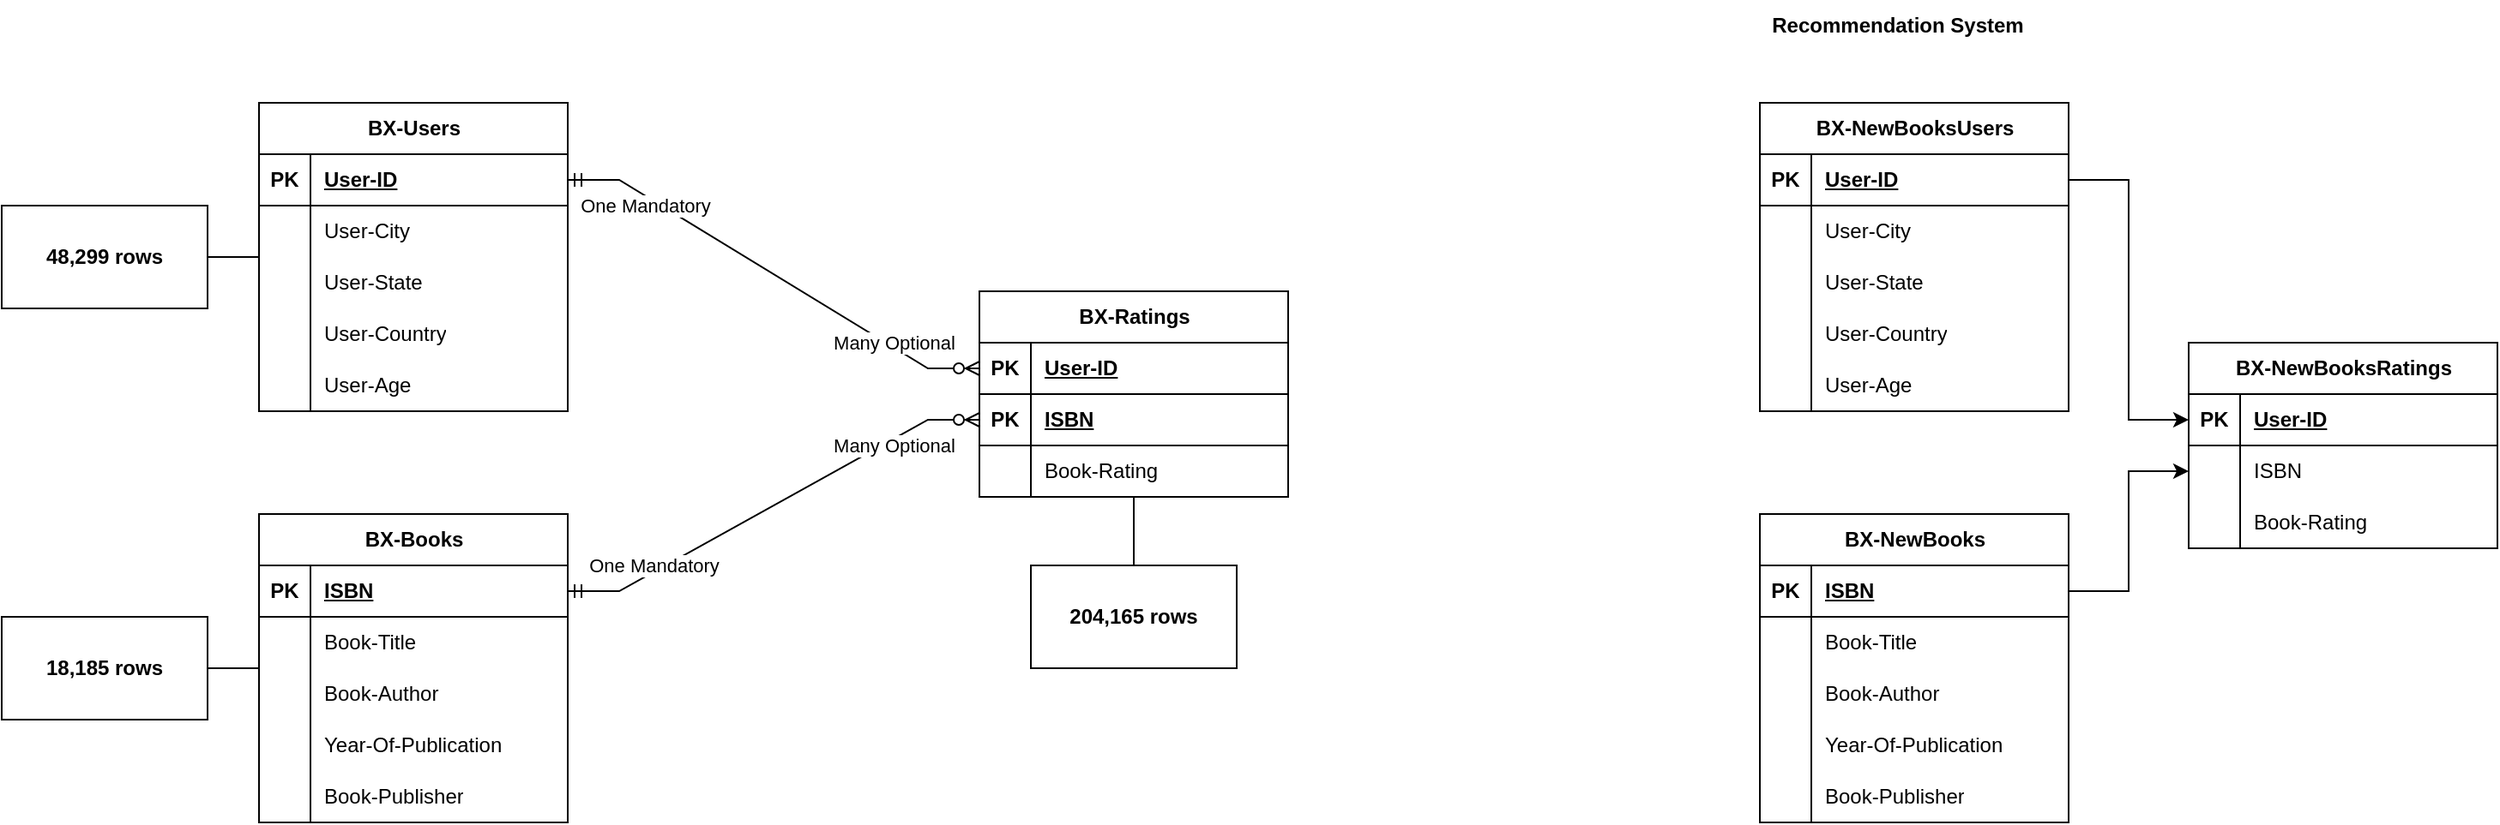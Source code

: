 <mxfile version="24.3.1" type="device">
  <diagram name="Page-1" id="QTUYzoCSXo3r9kRT-kAl">
    <mxGraphModel dx="2284" dy="821" grid="1" gridSize="10" guides="1" tooltips="1" connect="1" arrows="1" fold="1" page="1" pageScale="1" pageWidth="850" pageHeight="1100" math="0" shadow="0">
      <root>
        <mxCell id="0" />
        <mxCell id="1" parent="0" />
        <mxCell id="EjOfUKwnVvlK3MXTMEId-117" value="" style="edgeStyle=orthogonalEdgeStyle;rounded=0;orthogonalLoop=1;jettySize=auto;html=1;endArrow=none;endFill=0;" parent="1" source="EjOfUKwnVvlK3MXTMEId-1" target="EjOfUKwnVvlK3MXTMEId-116" edge="1">
          <mxGeometry relative="1" as="geometry" />
        </mxCell>
        <mxCell id="EjOfUKwnVvlK3MXTMEId-1" value="BX-Books" style="shape=table;startSize=30;container=1;collapsible=1;childLayout=tableLayout;fixedRows=1;rowLines=0;fontStyle=1;align=center;resizeLast=1;html=1;" parent="1" vertex="1">
          <mxGeometry x="70" y="340" width="180" height="180" as="geometry" />
        </mxCell>
        <mxCell id="EjOfUKwnVvlK3MXTMEId-2" value="" style="shape=tableRow;horizontal=0;startSize=0;swimlaneHead=0;swimlaneBody=0;fillColor=none;collapsible=0;dropTarget=0;points=[[0,0.5],[1,0.5]];portConstraint=eastwest;top=0;left=0;right=0;bottom=1;" parent="EjOfUKwnVvlK3MXTMEId-1" vertex="1">
          <mxGeometry y="30" width="180" height="30" as="geometry" />
        </mxCell>
        <mxCell id="EjOfUKwnVvlK3MXTMEId-3" value="PK" style="shape=partialRectangle;connectable=0;fillColor=none;top=0;left=0;bottom=0;right=0;fontStyle=1;overflow=hidden;whiteSpace=wrap;html=1;" parent="EjOfUKwnVvlK3MXTMEId-2" vertex="1">
          <mxGeometry width="30" height="30" as="geometry">
            <mxRectangle width="30" height="30" as="alternateBounds" />
          </mxGeometry>
        </mxCell>
        <mxCell id="EjOfUKwnVvlK3MXTMEId-4" value="ISBN" style="shape=partialRectangle;connectable=0;fillColor=none;top=0;left=0;bottom=0;right=0;align=left;spacingLeft=6;fontStyle=5;overflow=hidden;whiteSpace=wrap;html=1;" parent="EjOfUKwnVvlK3MXTMEId-2" vertex="1">
          <mxGeometry x="30" width="150" height="30" as="geometry">
            <mxRectangle width="150" height="30" as="alternateBounds" />
          </mxGeometry>
        </mxCell>
        <mxCell id="EjOfUKwnVvlK3MXTMEId-5" value="" style="shape=tableRow;horizontal=0;startSize=0;swimlaneHead=0;swimlaneBody=0;fillColor=none;collapsible=0;dropTarget=0;points=[[0,0.5],[1,0.5]];portConstraint=eastwest;top=0;left=0;right=0;bottom=0;" parent="EjOfUKwnVvlK3MXTMEId-1" vertex="1">
          <mxGeometry y="60" width="180" height="30" as="geometry" />
        </mxCell>
        <mxCell id="EjOfUKwnVvlK3MXTMEId-6" value="" style="shape=partialRectangle;connectable=0;fillColor=none;top=0;left=0;bottom=0;right=0;editable=1;overflow=hidden;whiteSpace=wrap;html=1;" parent="EjOfUKwnVvlK3MXTMEId-5" vertex="1">
          <mxGeometry width="30" height="30" as="geometry">
            <mxRectangle width="30" height="30" as="alternateBounds" />
          </mxGeometry>
        </mxCell>
        <mxCell id="EjOfUKwnVvlK3MXTMEId-7" value="Book-Title" style="shape=partialRectangle;connectable=0;fillColor=none;top=0;left=0;bottom=0;right=0;align=left;spacingLeft=6;overflow=hidden;whiteSpace=wrap;html=1;" parent="EjOfUKwnVvlK3MXTMEId-5" vertex="1">
          <mxGeometry x="30" width="150" height="30" as="geometry">
            <mxRectangle width="150" height="30" as="alternateBounds" />
          </mxGeometry>
        </mxCell>
        <mxCell id="EjOfUKwnVvlK3MXTMEId-8" value="" style="shape=tableRow;horizontal=0;startSize=0;swimlaneHead=0;swimlaneBody=0;fillColor=none;collapsible=0;dropTarget=0;points=[[0,0.5],[1,0.5]];portConstraint=eastwest;top=0;left=0;right=0;bottom=0;" parent="EjOfUKwnVvlK3MXTMEId-1" vertex="1">
          <mxGeometry y="90" width="180" height="30" as="geometry" />
        </mxCell>
        <mxCell id="EjOfUKwnVvlK3MXTMEId-9" value="" style="shape=partialRectangle;connectable=0;fillColor=none;top=0;left=0;bottom=0;right=0;editable=1;overflow=hidden;whiteSpace=wrap;html=1;" parent="EjOfUKwnVvlK3MXTMEId-8" vertex="1">
          <mxGeometry width="30" height="30" as="geometry">
            <mxRectangle width="30" height="30" as="alternateBounds" />
          </mxGeometry>
        </mxCell>
        <mxCell id="EjOfUKwnVvlK3MXTMEId-10" value="Book-Author" style="shape=partialRectangle;connectable=0;fillColor=none;top=0;left=0;bottom=0;right=0;align=left;spacingLeft=6;overflow=hidden;whiteSpace=wrap;html=1;" parent="EjOfUKwnVvlK3MXTMEId-8" vertex="1">
          <mxGeometry x="30" width="150" height="30" as="geometry">
            <mxRectangle width="150" height="30" as="alternateBounds" />
          </mxGeometry>
        </mxCell>
        <mxCell id="EjOfUKwnVvlK3MXTMEId-11" value="" style="shape=tableRow;horizontal=0;startSize=0;swimlaneHead=0;swimlaneBody=0;fillColor=none;collapsible=0;dropTarget=0;points=[[0,0.5],[1,0.5]];portConstraint=eastwest;top=0;left=0;right=0;bottom=0;" parent="EjOfUKwnVvlK3MXTMEId-1" vertex="1">
          <mxGeometry y="120" width="180" height="30" as="geometry" />
        </mxCell>
        <mxCell id="EjOfUKwnVvlK3MXTMEId-12" value="" style="shape=partialRectangle;connectable=0;fillColor=none;top=0;left=0;bottom=0;right=0;editable=1;overflow=hidden;whiteSpace=wrap;html=1;" parent="EjOfUKwnVvlK3MXTMEId-11" vertex="1">
          <mxGeometry width="30" height="30" as="geometry">
            <mxRectangle width="30" height="30" as="alternateBounds" />
          </mxGeometry>
        </mxCell>
        <mxCell id="EjOfUKwnVvlK3MXTMEId-13" value="Year-Of-Publication" style="shape=partialRectangle;connectable=0;fillColor=none;top=0;left=0;bottom=0;right=0;align=left;spacingLeft=6;overflow=hidden;whiteSpace=wrap;html=1;" parent="EjOfUKwnVvlK3MXTMEId-11" vertex="1">
          <mxGeometry x="30" width="150" height="30" as="geometry">
            <mxRectangle width="150" height="30" as="alternateBounds" />
          </mxGeometry>
        </mxCell>
        <mxCell id="EjOfUKwnVvlK3MXTMEId-18" value="" style="shape=tableRow;horizontal=0;startSize=0;swimlaneHead=0;swimlaneBody=0;fillColor=none;collapsible=0;dropTarget=0;points=[[0,0.5],[1,0.5]];portConstraint=eastwest;top=0;left=0;right=0;bottom=0;" parent="EjOfUKwnVvlK3MXTMEId-1" vertex="1">
          <mxGeometry y="150" width="180" height="30" as="geometry" />
        </mxCell>
        <mxCell id="EjOfUKwnVvlK3MXTMEId-19" value="" style="shape=partialRectangle;connectable=0;fillColor=none;top=0;left=0;bottom=0;right=0;fontStyle=0;overflow=hidden;whiteSpace=wrap;html=1;" parent="EjOfUKwnVvlK3MXTMEId-18" vertex="1">
          <mxGeometry width="30" height="30" as="geometry">
            <mxRectangle width="30" height="30" as="alternateBounds" />
          </mxGeometry>
        </mxCell>
        <mxCell id="EjOfUKwnVvlK3MXTMEId-20" value="Book-Publisher" style="shape=partialRectangle;connectable=0;fillColor=none;top=0;left=0;bottom=0;right=0;align=left;spacingLeft=6;fontStyle=0;overflow=hidden;whiteSpace=wrap;html=1;" parent="EjOfUKwnVvlK3MXTMEId-18" vertex="1">
          <mxGeometry x="30" width="150" height="30" as="geometry">
            <mxRectangle width="150" height="30" as="alternateBounds" />
          </mxGeometry>
        </mxCell>
        <mxCell id="EjOfUKwnVvlK3MXTMEId-21" value="BX-NewBooks" style="shape=table;startSize=30;container=1;collapsible=1;childLayout=tableLayout;fixedRows=1;rowLines=0;fontStyle=1;align=center;resizeLast=1;html=1;" parent="1" vertex="1">
          <mxGeometry x="945" y="340" width="180" height="180" as="geometry" />
        </mxCell>
        <mxCell id="EjOfUKwnVvlK3MXTMEId-22" value="" style="shape=tableRow;horizontal=0;startSize=0;swimlaneHead=0;swimlaneBody=0;fillColor=none;collapsible=0;dropTarget=0;points=[[0,0.5],[1,0.5]];portConstraint=eastwest;top=0;left=0;right=0;bottom=1;" parent="EjOfUKwnVvlK3MXTMEId-21" vertex="1">
          <mxGeometry y="30" width="180" height="30" as="geometry" />
        </mxCell>
        <mxCell id="EjOfUKwnVvlK3MXTMEId-23" value="PK" style="shape=partialRectangle;connectable=0;fillColor=none;top=0;left=0;bottom=0;right=0;fontStyle=1;overflow=hidden;whiteSpace=wrap;html=1;" parent="EjOfUKwnVvlK3MXTMEId-22" vertex="1">
          <mxGeometry width="30" height="30" as="geometry">
            <mxRectangle width="30" height="30" as="alternateBounds" />
          </mxGeometry>
        </mxCell>
        <mxCell id="EjOfUKwnVvlK3MXTMEId-24" value="ISBN" style="shape=partialRectangle;connectable=0;fillColor=none;top=0;left=0;bottom=0;right=0;align=left;spacingLeft=6;fontStyle=5;overflow=hidden;whiteSpace=wrap;html=1;" parent="EjOfUKwnVvlK3MXTMEId-22" vertex="1">
          <mxGeometry x="30" width="150" height="30" as="geometry">
            <mxRectangle width="150" height="30" as="alternateBounds" />
          </mxGeometry>
        </mxCell>
        <mxCell id="EjOfUKwnVvlK3MXTMEId-25" value="" style="shape=tableRow;horizontal=0;startSize=0;swimlaneHead=0;swimlaneBody=0;fillColor=none;collapsible=0;dropTarget=0;points=[[0,0.5],[1,0.5]];portConstraint=eastwest;top=0;left=0;right=0;bottom=0;" parent="EjOfUKwnVvlK3MXTMEId-21" vertex="1">
          <mxGeometry y="60" width="180" height="30" as="geometry" />
        </mxCell>
        <mxCell id="EjOfUKwnVvlK3MXTMEId-26" value="" style="shape=partialRectangle;connectable=0;fillColor=none;top=0;left=0;bottom=0;right=0;editable=1;overflow=hidden;whiteSpace=wrap;html=1;" parent="EjOfUKwnVvlK3MXTMEId-25" vertex="1">
          <mxGeometry width="30" height="30" as="geometry">
            <mxRectangle width="30" height="30" as="alternateBounds" />
          </mxGeometry>
        </mxCell>
        <mxCell id="EjOfUKwnVvlK3MXTMEId-27" value="Book-Title" style="shape=partialRectangle;connectable=0;fillColor=none;top=0;left=0;bottom=0;right=0;align=left;spacingLeft=6;overflow=hidden;whiteSpace=wrap;html=1;" parent="EjOfUKwnVvlK3MXTMEId-25" vertex="1">
          <mxGeometry x="30" width="150" height="30" as="geometry">
            <mxRectangle width="150" height="30" as="alternateBounds" />
          </mxGeometry>
        </mxCell>
        <mxCell id="EjOfUKwnVvlK3MXTMEId-28" value="" style="shape=tableRow;horizontal=0;startSize=0;swimlaneHead=0;swimlaneBody=0;fillColor=none;collapsible=0;dropTarget=0;points=[[0,0.5],[1,0.5]];portConstraint=eastwest;top=0;left=0;right=0;bottom=0;" parent="EjOfUKwnVvlK3MXTMEId-21" vertex="1">
          <mxGeometry y="90" width="180" height="30" as="geometry" />
        </mxCell>
        <mxCell id="EjOfUKwnVvlK3MXTMEId-29" value="" style="shape=partialRectangle;connectable=0;fillColor=none;top=0;left=0;bottom=0;right=0;editable=1;overflow=hidden;whiteSpace=wrap;html=1;" parent="EjOfUKwnVvlK3MXTMEId-28" vertex="1">
          <mxGeometry width="30" height="30" as="geometry">
            <mxRectangle width="30" height="30" as="alternateBounds" />
          </mxGeometry>
        </mxCell>
        <mxCell id="EjOfUKwnVvlK3MXTMEId-30" value="Book-Author" style="shape=partialRectangle;connectable=0;fillColor=none;top=0;left=0;bottom=0;right=0;align=left;spacingLeft=6;overflow=hidden;whiteSpace=wrap;html=1;" parent="EjOfUKwnVvlK3MXTMEId-28" vertex="1">
          <mxGeometry x="30" width="150" height="30" as="geometry">
            <mxRectangle width="150" height="30" as="alternateBounds" />
          </mxGeometry>
        </mxCell>
        <mxCell id="EjOfUKwnVvlK3MXTMEId-31" value="" style="shape=tableRow;horizontal=0;startSize=0;swimlaneHead=0;swimlaneBody=0;fillColor=none;collapsible=0;dropTarget=0;points=[[0,0.5],[1,0.5]];portConstraint=eastwest;top=0;left=0;right=0;bottom=0;" parent="EjOfUKwnVvlK3MXTMEId-21" vertex="1">
          <mxGeometry y="120" width="180" height="30" as="geometry" />
        </mxCell>
        <mxCell id="EjOfUKwnVvlK3MXTMEId-32" value="" style="shape=partialRectangle;connectable=0;fillColor=none;top=0;left=0;bottom=0;right=0;editable=1;overflow=hidden;whiteSpace=wrap;html=1;" parent="EjOfUKwnVvlK3MXTMEId-31" vertex="1">
          <mxGeometry width="30" height="30" as="geometry">
            <mxRectangle width="30" height="30" as="alternateBounds" />
          </mxGeometry>
        </mxCell>
        <mxCell id="EjOfUKwnVvlK3MXTMEId-33" value="Year-Of-Publication" style="shape=partialRectangle;connectable=0;fillColor=none;top=0;left=0;bottom=0;right=0;align=left;spacingLeft=6;overflow=hidden;whiteSpace=wrap;html=1;" parent="EjOfUKwnVvlK3MXTMEId-31" vertex="1">
          <mxGeometry x="30" width="150" height="30" as="geometry">
            <mxRectangle width="150" height="30" as="alternateBounds" />
          </mxGeometry>
        </mxCell>
        <mxCell id="EjOfUKwnVvlK3MXTMEId-34" value="" style="shape=tableRow;horizontal=0;startSize=0;swimlaneHead=0;swimlaneBody=0;fillColor=none;collapsible=0;dropTarget=0;points=[[0,0.5],[1,0.5]];portConstraint=eastwest;top=0;left=0;right=0;bottom=0;" parent="EjOfUKwnVvlK3MXTMEId-21" vertex="1">
          <mxGeometry y="150" width="180" height="30" as="geometry" />
        </mxCell>
        <mxCell id="EjOfUKwnVvlK3MXTMEId-35" value="" style="shape=partialRectangle;connectable=0;fillColor=none;top=0;left=0;bottom=0;right=0;fontStyle=0;overflow=hidden;whiteSpace=wrap;html=1;" parent="EjOfUKwnVvlK3MXTMEId-34" vertex="1">
          <mxGeometry width="30" height="30" as="geometry">
            <mxRectangle width="30" height="30" as="alternateBounds" />
          </mxGeometry>
        </mxCell>
        <mxCell id="EjOfUKwnVvlK3MXTMEId-36" value="Book-Publisher" style="shape=partialRectangle;connectable=0;fillColor=none;top=0;left=0;bottom=0;right=0;align=left;spacingLeft=6;fontStyle=0;overflow=hidden;whiteSpace=wrap;html=1;" parent="EjOfUKwnVvlK3MXTMEId-34" vertex="1">
          <mxGeometry x="30" width="150" height="30" as="geometry">
            <mxRectangle width="150" height="30" as="alternateBounds" />
          </mxGeometry>
        </mxCell>
        <mxCell id="EjOfUKwnVvlK3MXTMEId-37" value="BX-NewBooksRatings" style="shape=table;startSize=30;container=1;collapsible=1;childLayout=tableLayout;fixedRows=1;rowLines=0;fontStyle=1;align=center;resizeLast=1;html=1;" parent="1" vertex="1">
          <mxGeometry x="1195" y="240" width="180" height="120" as="geometry" />
        </mxCell>
        <mxCell id="EjOfUKwnVvlK3MXTMEId-38" value="" style="shape=tableRow;horizontal=0;startSize=0;swimlaneHead=0;swimlaneBody=0;fillColor=none;collapsible=0;dropTarget=0;points=[[0,0.5],[1,0.5]];portConstraint=eastwest;top=0;left=0;right=0;bottom=1;" parent="EjOfUKwnVvlK3MXTMEId-37" vertex="1">
          <mxGeometry y="30" width="180" height="30" as="geometry" />
        </mxCell>
        <mxCell id="EjOfUKwnVvlK3MXTMEId-39" value="PK" style="shape=partialRectangle;connectable=0;fillColor=none;top=0;left=0;bottom=0;right=0;fontStyle=1;overflow=hidden;whiteSpace=wrap;html=1;" parent="EjOfUKwnVvlK3MXTMEId-38" vertex="1">
          <mxGeometry width="30" height="30" as="geometry">
            <mxRectangle width="30" height="30" as="alternateBounds" />
          </mxGeometry>
        </mxCell>
        <mxCell id="EjOfUKwnVvlK3MXTMEId-40" value="User-ID" style="shape=partialRectangle;connectable=0;fillColor=none;top=0;left=0;bottom=0;right=0;align=left;spacingLeft=6;fontStyle=5;overflow=hidden;whiteSpace=wrap;html=1;" parent="EjOfUKwnVvlK3MXTMEId-38" vertex="1">
          <mxGeometry x="30" width="150" height="30" as="geometry">
            <mxRectangle width="150" height="30" as="alternateBounds" />
          </mxGeometry>
        </mxCell>
        <mxCell id="EjOfUKwnVvlK3MXTMEId-41" value="" style="shape=tableRow;horizontal=0;startSize=0;swimlaneHead=0;swimlaneBody=0;fillColor=none;collapsible=0;dropTarget=0;points=[[0,0.5],[1,0.5]];portConstraint=eastwest;top=0;left=0;right=0;bottom=0;" parent="EjOfUKwnVvlK3MXTMEId-37" vertex="1">
          <mxGeometry y="60" width="180" height="30" as="geometry" />
        </mxCell>
        <mxCell id="EjOfUKwnVvlK3MXTMEId-42" value="" style="shape=partialRectangle;connectable=0;fillColor=none;top=0;left=0;bottom=0;right=0;editable=1;overflow=hidden;whiteSpace=wrap;html=1;" parent="EjOfUKwnVvlK3MXTMEId-41" vertex="1">
          <mxGeometry width="30" height="30" as="geometry">
            <mxRectangle width="30" height="30" as="alternateBounds" />
          </mxGeometry>
        </mxCell>
        <mxCell id="EjOfUKwnVvlK3MXTMEId-43" value="ISBN" style="shape=partialRectangle;connectable=0;fillColor=none;top=0;left=0;bottom=0;right=0;align=left;spacingLeft=6;overflow=hidden;whiteSpace=wrap;html=1;" parent="EjOfUKwnVvlK3MXTMEId-41" vertex="1">
          <mxGeometry x="30" width="150" height="30" as="geometry">
            <mxRectangle width="150" height="30" as="alternateBounds" />
          </mxGeometry>
        </mxCell>
        <mxCell id="EjOfUKwnVvlK3MXTMEId-44" value="" style="shape=tableRow;horizontal=0;startSize=0;swimlaneHead=0;swimlaneBody=0;fillColor=none;collapsible=0;dropTarget=0;points=[[0,0.5],[1,0.5]];portConstraint=eastwest;top=0;left=0;right=0;bottom=0;" parent="EjOfUKwnVvlK3MXTMEId-37" vertex="1">
          <mxGeometry y="90" width="180" height="30" as="geometry" />
        </mxCell>
        <mxCell id="EjOfUKwnVvlK3MXTMEId-45" value="" style="shape=partialRectangle;connectable=0;fillColor=none;top=0;left=0;bottom=0;right=0;editable=1;overflow=hidden;whiteSpace=wrap;html=1;" parent="EjOfUKwnVvlK3MXTMEId-44" vertex="1">
          <mxGeometry width="30" height="30" as="geometry">
            <mxRectangle width="30" height="30" as="alternateBounds" />
          </mxGeometry>
        </mxCell>
        <mxCell id="EjOfUKwnVvlK3MXTMEId-46" value="Book-Rating" style="shape=partialRectangle;connectable=0;fillColor=none;top=0;left=0;bottom=0;right=0;align=left;spacingLeft=6;overflow=hidden;whiteSpace=wrap;html=1;" parent="EjOfUKwnVvlK3MXTMEId-44" vertex="1">
          <mxGeometry x="30" width="150" height="30" as="geometry">
            <mxRectangle width="150" height="30" as="alternateBounds" />
          </mxGeometry>
        </mxCell>
        <mxCell id="EjOfUKwnVvlK3MXTMEId-53" value="BX-NewBooksUsers" style="shape=table;startSize=30;container=1;collapsible=1;childLayout=tableLayout;fixedRows=1;rowLines=0;fontStyle=1;align=center;resizeLast=1;html=1;" parent="1" vertex="1">
          <mxGeometry x="945" y="100" width="180" height="180" as="geometry" />
        </mxCell>
        <mxCell id="EjOfUKwnVvlK3MXTMEId-54" value="" style="shape=tableRow;horizontal=0;startSize=0;swimlaneHead=0;swimlaneBody=0;fillColor=none;collapsible=0;dropTarget=0;points=[[0,0.5],[1,0.5]];portConstraint=eastwest;top=0;left=0;right=0;bottom=1;" parent="EjOfUKwnVvlK3MXTMEId-53" vertex="1">
          <mxGeometry y="30" width="180" height="30" as="geometry" />
        </mxCell>
        <mxCell id="EjOfUKwnVvlK3MXTMEId-55" value="PK" style="shape=partialRectangle;connectable=0;fillColor=none;top=0;left=0;bottom=0;right=0;fontStyle=1;overflow=hidden;whiteSpace=wrap;html=1;" parent="EjOfUKwnVvlK3MXTMEId-54" vertex="1">
          <mxGeometry width="30" height="30" as="geometry">
            <mxRectangle width="30" height="30" as="alternateBounds" />
          </mxGeometry>
        </mxCell>
        <mxCell id="EjOfUKwnVvlK3MXTMEId-56" value="User-ID" style="shape=partialRectangle;connectable=0;fillColor=none;top=0;left=0;bottom=0;right=0;align=left;spacingLeft=6;fontStyle=5;overflow=hidden;whiteSpace=wrap;html=1;" parent="EjOfUKwnVvlK3MXTMEId-54" vertex="1">
          <mxGeometry x="30" width="150" height="30" as="geometry">
            <mxRectangle width="150" height="30" as="alternateBounds" />
          </mxGeometry>
        </mxCell>
        <mxCell id="EjOfUKwnVvlK3MXTMEId-57" value="" style="shape=tableRow;horizontal=0;startSize=0;swimlaneHead=0;swimlaneBody=0;fillColor=none;collapsible=0;dropTarget=0;points=[[0,0.5],[1,0.5]];portConstraint=eastwest;top=0;left=0;right=0;bottom=0;" parent="EjOfUKwnVvlK3MXTMEId-53" vertex="1">
          <mxGeometry y="60" width="180" height="30" as="geometry" />
        </mxCell>
        <mxCell id="EjOfUKwnVvlK3MXTMEId-58" value="" style="shape=partialRectangle;connectable=0;fillColor=none;top=0;left=0;bottom=0;right=0;editable=1;overflow=hidden;whiteSpace=wrap;html=1;" parent="EjOfUKwnVvlK3MXTMEId-57" vertex="1">
          <mxGeometry width="30" height="30" as="geometry">
            <mxRectangle width="30" height="30" as="alternateBounds" />
          </mxGeometry>
        </mxCell>
        <mxCell id="EjOfUKwnVvlK3MXTMEId-59" value="User-City" style="shape=partialRectangle;connectable=0;fillColor=none;top=0;left=0;bottom=0;right=0;align=left;spacingLeft=6;overflow=hidden;whiteSpace=wrap;html=1;" parent="EjOfUKwnVvlK3MXTMEId-57" vertex="1">
          <mxGeometry x="30" width="150" height="30" as="geometry">
            <mxRectangle width="150" height="30" as="alternateBounds" />
          </mxGeometry>
        </mxCell>
        <mxCell id="EjOfUKwnVvlK3MXTMEId-60" value="" style="shape=tableRow;horizontal=0;startSize=0;swimlaneHead=0;swimlaneBody=0;fillColor=none;collapsible=0;dropTarget=0;points=[[0,0.5],[1,0.5]];portConstraint=eastwest;top=0;left=0;right=0;bottom=0;" parent="EjOfUKwnVvlK3MXTMEId-53" vertex="1">
          <mxGeometry y="90" width="180" height="30" as="geometry" />
        </mxCell>
        <mxCell id="EjOfUKwnVvlK3MXTMEId-61" value="" style="shape=partialRectangle;connectable=0;fillColor=none;top=0;left=0;bottom=0;right=0;editable=1;overflow=hidden;whiteSpace=wrap;html=1;" parent="EjOfUKwnVvlK3MXTMEId-60" vertex="1">
          <mxGeometry width="30" height="30" as="geometry">
            <mxRectangle width="30" height="30" as="alternateBounds" />
          </mxGeometry>
        </mxCell>
        <mxCell id="EjOfUKwnVvlK3MXTMEId-62" value="User-State" style="shape=partialRectangle;connectable=0;fillColor=none;top=0;left=0;bottom=0;right=0;align=left;spacingLeft=6;overflow=hidden;whiteSpace=wrap;html=1;" parent="EjOfUKwnVvlK3MXTMEId-60" vertex="1">
          <mxGeometry x="30" width="150" height="30" as="geometry">
            <mxRectangle width="150" height="30" as="alternateBounds" />
          </mxGeometry>
        </mxCell>
        <mxCell id="EjOfUKwnVvlK3MXTMEId-68" value="" style="shape=tableRow;horizontal=0;startSize=0;swimlaneHead=0;swimlaneBody=0;fillColor=none;collapsible=0;dropTarget=0;points=[[0,0.5],[1,0.5]];portConstraint=eastwest;top=0;left=0;right=0;bottom=0;" parent="EjOfUKwnVvlK3MXTMEId-53" vertex="1">
          <mxGeometry y="120" width="180" height="30" as="geometry" />
        </mxCell>
        <mxCell id="EjOfUKwnVvlK3MXTMEId-69" value="" style="shape=partialRectangle;connectable=0;fillColor=none;top=0;left=0;bottom=0;right=0;fontStyle=0;overflow=hidden;whiteSpace=wrap;html=1;" parent="EjOfUKwnVvlK3MXTMEId-68" vertex="1">
          <mxGeometry width="30" height="30" as="geometry">
            <mxRectangle width="30" height="30" as="alternateBounds" />
          </mxGeometry>
        </mxCell>
        <mxCell id="EjOfUKwnVvlK3MXTMEId-70" value="User-Country" style="shape=partialRectangle;connectable=0;fillColor=none;top=0;left=0;bottom=0;right=0;align=left;spacingLeft=6;fontStyle=0;overflow=hidden;whiteSpace=wrap;html=1;" parent="EjOfUKwnVvlK3MXTMEId-68" vertex="1">
          <mxGeometry x="30" width="150" height="30" as="geometry">
            <mxRectangle width="150" height="30" as="alternateBounds" />
          </mxGeometry>
        </mxCell>
        <mxCell id="EjOfUKwnVvlK3MXTMEId-64" value="" style="shape=tableRow;horizontal=0;startSize=0;swimlaneHead=0;swimlaneBody=0;fillColor=none;collapsible=0;dropTarget=0;points=[[0,0.5],[1,0.5]];portConstraint=eastwest;top=0;left=0;right=0;bottom=0;" parent="EjOfUKwnVvlK3MXTMEId-53" vertex="1">
          <mxGeometry y="150" width="180" height="30" as="geometry" />
        </mxCell>
        <mxCell id="EjOfUKwnVvlK3MXTMEId-65" value="" style="shape=partialRectangle;connectable=0;fillColor=none;top=0;left=0;bottom=0;right=0;fontStyle=0;overflow=hidden;whiteSpace=wrap;html=1;" parent="EjOfUKwnVvlK3MXTMEId-64" vertex="1">
          <mxGeometry width="30" height="30" as="geometry">
            <mxRectangle width="30" height="30" as="alternateBounds" />
          </mxGeometry>
        </mxCell>
        <mxCell id="EjOfUKwnVvlK3MXTMEId-66" value="User-Age" style="shape=partialRectangle;connectable=0;fillColor=none;top=0;left=0;bottom=0;right=0;align=left;spacingLeft=6;fontStyle=0;overflow=hidden;whiteSpace=wrap;html=1;" parent="EjOfUKwnVvlK3MXTMEId-64" vertex="1">
          <mxGeometry x="30" width="150" height="30" as="geometry">
            <mxRectangle width="150" height="30" as="alternateBounds" />
          </mxGeometry>
        </mxCell>
        <mxCell id="EjOfUKwnVvlK3MXTMEId-119" value="" style="edgeStyle=orthogonalEdgeStyle;rounded=0;orthogonalLoop=1;jettySize=auto;html=1;endArrow=none;endFill=0;" parent="1" source="EjOfUKwnVvlK3MXTMEId-71" target="EjOfUKwnVvlK3MXTMEId-118" edge="1">
          <mxGeometry relative="1" as="geometry" />
        </mxCell>
        <mxCell id="EjOfUKwnVvlK3MXTMEId-71" value="BX-&lt;span style=&quot;background-color: initial;&quot;&gt;Ratings&lt;/span&gt;" style="shape=table;startSize=30;container=1;collapsible=1;childLayout=tableLayout;fixedRows=1;rowLines=0;fontStyle=1;align=center;resizeLast=1;html=1;" parent="1" vertex="1">
          <mxGeometry x="490" y="210" width="180" height="120" as="geometry" />
        </mxCell>
        <mxCell id="EjOfUKwnVvlK3MXTMEId-72" value="" style="shape=tableRow;horizontal=0;startSize=0;swimlaneHead=0;swimlaneBody=0;fillColor=none;collapsible=0;dropTarget=0;points=[[0,0.5],[1,0.5]];portConstraint=eastwest;top=0;left=0;right=0;bottom=1;" parent="EjOfUKwnVvlK3MXTMEId-71" vertex="1">
          <mxGeometry y="30" width="180" height="30" as="geometry" />
        </mxCell>
        <mxCell id="EjOfUKwnVvlK3MXTMEId-73" value="PK" style="shape=partialRectangle;connectable=0;fillColor=none;top=0;left=0;bottom=0;right=0;fontStyle=1;overflow=hidden;whiteSpace=wrap;html=1;" parent="EjOfUKwnVvlK3MXTMEId-72" vertex="1">
          <mxGeometry width="30" height="30" as="geometry">
            <mxRectangle width="30" height="30" as="alternateBounds" />
          </mxGeometry>
        </mxCell>
        <mxCell id="EjOfUKwnVvlK3MXTMEId-74" value="User-ID" style="shape=partialRectangle;connectable=0;fillColor=none;top=0;left=0;bottom=0;right=0;align=left;spacingLeft=6;fontStyle=5;overflow=hidden;whiteSpace=wrap;html=1;" parent="EjOfUKwnVvlK3MXTMEId-72" vertex="1">
          <mxGeometry x="30" width="150" height="30" as="geometry">
            <mxRectangle width="150" height="30" as="alternateBounds" />
          </mxGeometry>
        </mxCell>
        <mxCell id="oXAETnX4OjChA2LAF2jd-9" value="" style="shape=tableRow;horizontal=0;startSize=0;swimlaneHead=0;swimlaneBody=0;fillColor=none;collapsible=0;dropTarget=0;points=[[0,0.5],[1,0.5]];portConstraint=eastwest;top=0;left=0;right=0;bottom=1;" vertex="1" parent="EjOfUKwnVvlK3MXTMEId-71">
          <mxGeometry y="60" width="180" height="30" as="geometry" />
        </mxCell>
        <mxCell id="oXAETnX4OjChA2LAF2jd-10" value="PK" style="shape=partialRectangle;connectable=0;fillColor=none;top=0;left=0;bottom=0;right=0;fontStyle=1;overflow=hidden;whiteSpace=wrap;html=1;" vertex="1" parent="oXAETnX4OjChA2LAF2jd-9">
          <mxGeometry width="30" height="30" as="geometry">
            <mxRectangle width="30" height="30" as="alternateBounds" />
          </mxGeometry>
        </mxCell>
        <mxCell id="oXAETnX4OjChA2LAF2jd-11" value="ISBN" style="shape=partialRectangle;connectable=0;fillColor=none;top=0;left=0;bottom=0;right=0;align=left;spacingLeft=6;fontStyle=5;overflow=hidden;whiteSpace=wrap;html=1;" vertex="1" parent="oXAETnX4OjChA2LAF2jd-9">
          <mxGeometry x="30" width="150" height="30" as="geometry">
            <mxRectangle width="150" height="30" as="alternateBounds" />
          </mxGeometry>
        </mxCell>
        <mxCell id="EjOfUKwnVvlK3MXTMEId-78" value="" style="shape=tableRow;horizontal=0;startSize=0;swimlaneHead=0;swimlaneBody=0;fillColor=none;collapsible=0;dropTarget=0;points=[[0,0.5],[1,0.5]];portConstraint=eastwest;top=0;left=0;right=0;bottom=0;" parent="EjOfUKwnVvlK3MXTMEId-71" vertex="1">
          <mxGeometry y="90" width="180" height="30" as="geometry" />
        </mxCell>
        <mxCell id="EjOfUKwnVvlK3MXTMEId-79" value="" style="shape=partialRectangle;connectable=0;fillColor=none;top=0;left=0;bottom=0;right=0;editable=1;overflow=hidden;whiteSpace=wrap;html=1;" parent="EjOfUKwnVvlK3MXTMEId-78" vertex="1">
          <mxGeometry width="30" height="30" as="geometry">
            <mxRectangle width="30" height="30" as="alternateBounds" />
          </mxGeometry>
        </mxCell>
        <mxCell id="EjOfUKwnVvlK3MXTMEId-80" value="Book-Rating" style="shape=partialRectangle;connectable=0;fillColor=none;top=0;left=0;bottom=0;right=0;align=left;spacingLeft=6;overflow=hidden;whiteSpace=wrap;html=1;" parent="EjOfUKwnVvlK3MXTMEId-78" vertex="1">
          <mxGeometry x="30" width="150" height="30" as="geometry">
            <mxRectangle width="150" height="30" as="alternateBounds" />
          </mxGeometry>
        </mxCell>
        <mxCell id="EjOfUKwnVvlK3MXTMEId-115" value="" style="edgeStyle=orthogonalEdgeStyle;rounded=0;orthogonalLoop=1;jettySize=auto;html=1;endArrow=none;endFill=0;" parent="1" source="EjOfUKwnVvlK3MXTMEId-81" target="EjOfUKwnVvlK3MXTMEId-114" edge="1">
          <mxGeometry relative="1" as="geometry" />
        </mxCell>
        <mxCell id="EjOfUKwnVvlK3MXTMEId-81" value="BX-Users" style="shape=table;startSize=30;container=1;collapsible=1;childLayout=tableLayout;fixedRows=1;rowLines=0;fontStyle=1;align=center;resizeLast=1;html=1;" parent="1" vertex="1">
          <mxGeometry x="70" y="100" width="180" height="180" as="geometry" />
        </mxCell>
        <mxCell id="EjOfUKwnVvlK3MXTMEId-82" value="" style="shape=tableRow;horizontal=0;startSize=0;swimlaneHead=0;swimlaneBody=0;fillColor=none;collapsible=0;dropTarget=0;points=[[0,0.5],[1,0.5]];portConstraint=eastwest;top=0;left=0;right=0;bottom=1;" parent="EjOfUKwnVvlK3MXTMEId-81" vertex="1">
          <mxGeometry y="30" width="180" height="30" as="geometry" />
        </mxCell>
        <mxCell id="EjOfUKwnVvlK3MXTMEId-83" value="PK" style="shape=partialRectangle;connectable=0;fillColor=none;top=0;left=0;bottom=0;right=0;fontStyle=1;overflow=hidden;whiteSpace=wrap;html=1;" parent="EjOfUKwnVvlK3MXTMEId-82" vertex="1">
          <mxGeometry width="30" height="30" as="geometry">
            <mxRectangle width="30" height="30" as="alternateBounds" />
          </mxGeometry>
        </mxCell>
        <mxCell id="EjOfUKwnVvlK3MXTMEId-84" value="User-ID" style="shape=partialRectangle;connectable=0;fillColor=none;top=0;left=0;bottom=0;right=0;align=left;spacingLeft=6;fontStyle=5;overflow=hidden;whiteSpace=wrap;html=1;" parent="EjOfUKwnVvlK3MXTMEId-82" vertex="1">
          <mxGeometry x="30" width="150" height="30" as="geometry">
            <mxRectangle width="150" height="30" as="alternateBounds" />
          </mxGeometry>
        </mxCell>
        <mxCell id="EjOfUKwnVvlK3MXTMEId-85" value="" style="shape=tableRow;horizontal=0;startSize=0;swimlaneHead=0;swimlaneBody=0;fillColor=none;collapsible=0;dropTarget=0;points=[[0,0.5],[1,0.5]];portConstraint=eastwest;top=0;left=0;right=0;bottom=0;" parent="EjOfUKwnVvlK3MXTMEId-81" vertex="1">
          <mxGeometry y="60" width="180" height="30" as="geometry" />
        </mxCell>
        <mxCell id="EjOfUKwnVvlK3MXTMEId-86" value="" style="shape=partialRectangle;connectable=0;fillColor=none;top=0;left=0;bottom=0;right=0;editable=1;overflow=hidden;whiteSpace=wrap;html=1;" parent="EjOfUKwnVvlK3MXTMEId-85" vertex="1">
          <mxGeometry width="30" height="30" as="geometry">
            <mxRectangle width="30" height="30" as="alternateBounds" />
          </mxGeometry>
        </mxCell>
        <mxCell id="EjOfUKwnVvlK3MXTMEId-87" value="User-City" style="shape=partialRectangle;connectable=0;fillColor=none;top=0;left=0;bottom=0;right=0;align=left;spacingLeft=6;overflow=hidden;whiteSpace=wrap;html=1;" parent="EjOfUKwnVvlK3MXTMEId-85" vertex="1">
          <mxGeometry x="30" width="150" height="30" as="geometry">
            <mxRectangle width="150" height="30" as="alternateBounds" />
          </mxGeometry>
        </mxCell>
        <mxCell id="EjOfUKwnVvlK3MXTMEId-88" value="" style="shape=tableRow;horizontal=0;startSize=0;swimlaneHead=0;swimlaneBody=0;fillColor=none;collapsible=0;dropTarget=0;points=[[0,0.5],[1,0.5]];portConstraint=eastwest;top=0;left=0;right=0;bottom=0;" parent="EjOfUKwnVvlK3MXTMEId-81" vertex="1">
          <mxGeometry y="90" width="180" height="30" as="geometry" />
        </mxCell>
        <mxCell id="EjOfUKwnVvlK3MXTMEId-89" value="" style="shape=partialRectangle;connectable=0;fillColor=none;top=0;left=0;bottom=0;right=0;editable=1;overflow=hidden;whiteSpace=wrap;html=1;" parent="EjOfUKwnVvlK3MXTMEId-88" vertex="1">
          <mxGeometry width="30" height="30" as="geometry">
            <mxRectangle width="30" height="30" as="alternateBounds" />
          </mxGeometry>
        </mxCell>
        <mxCell id="EjOfUKwnVvlK3MXTMEId-90" value="User-State" style="shape=partialRectangle;connectable=0;fillColor=none;top=0;left=0;bottom=0;right=0;align=left;spacingLeft=6;overflow=hidden;whiteSpace=wrap;html=1;" parent="EjOfUKwnVvlK3MXTMEId-88" vertex="1">
          <mxGeometry x="30" width="150" height="30" as="geometry">
            <mxRectangle width="150" height="30" as="alternateBounds" />
          </mxGeometry>
        </mxCell>
        <mxCell id="EjOfUKwnVvlK3MXTMEId-91" value="" style="shape=tableRow;horizontal=0;startSize=0;swimlaneHead=0;swimlaneBody=0;fillColor=none;collapsible=0;dropTarget=0;points=[[0,0.5],[1,0.5]];portConstraint=eastwest;top=0;left=0;right=0;bottom=0;" parent="EjOfUKwnVvlK3MXTMEId-81" vertex="1">
          <mxGeometry y="120" width="180" height="30" as="geometry" />
        </mxCell>
        <mxCell id="EjOfUKwnVvlK3MXTMEId-92" value="" style="shape=partialRectangle;connectable=0;fillColor=none;top=0;left=0;bottom=0;right=0;fontStyle=0;overflow=hidden;whiteSpace=wrap;html=1;" parent="EjOfUKwnVvlK3MXTMEId-91" vertex="1">
          <mxGeometry width="30" height="30" as="geometry">
            <mxRectangle width="30" height="30" as="alternateBounds" />
          </mxGeometry>
        </mxCell>
        <mxCell id="EjOfUKwnVvlK3MXTMEId-93" value="User-Country" style="shape=partialRectangle;connectable=0;fillColor=none;top=0;left=0;bottom=0;right=0;align=left;spacingLeft=6;fontStyle=0;overflow=hidden;whiteSpace=wrap;html=1;" parent="EjOfUKwnVvlK3MXTMEId-91" vertex="1">
          <mxGeometry x="30" width="150" height="30" as="geometry">
            <mxRectangle width="150" height="30" as="alternateBounds" />
          </mxGeometry>
        </mxCell>
        <mxCell id="EjOfUKwnVvlK3MXTMEId-94" value="" style="shape=tableRow;horizontal=0;startSize=0;swimlaneHead=0;swimlaneBody=0;fillColor=none;collapsible=0;dropTarget=0;points=[[0,0.5],[1,0.5]];portConstraint=eastwest;top=0;left=0;right=0;bottom=0;" parent="EjOfUKwnVvlK3MXTMEId-81" vertex="1">
          <mxGeometry y="150" width="180" height="30" as="geometry" />
        </mxCell>
        <mxCell id="EjOfUKwnVvlK3MXTMEId-95" value="" style="shape=partialRectangle;connectable=0;fillColor=none;top=0;left=0;bottom=0;right=0;fontStyle=0;overflow=hidden;whiteSpace=wrap;html=1;" parent="EjOfUKwnVvlK3MXTMEId-94" vertex="1">
          <mxGeometry width="30" height="30" as="geometry">
            <mxRectangle width="30" height="30" as="alternateBounds" />
          </mxGeometry>
        </mxCell>
        <mxCell id="EjOfUKwnVvlK3MXTMEId-96" value="User-Age" style="shape=partialRectangle;connectable=0;fillColor=none;top=0;left=0;bottom=0;right=0;align=left;spacingLeft=6;fontStyle=0;overflow=hidden;whiteSpace=wrap;html=1;" parent="EjOfUKwnVvlK3MXTMEId-94" vertex="1">
          <mxGeometry x="30" width="150" height="30" as="geometry">
            <mxRectangle width="150" height="30" as="alternateBounds" />
          </mxGeometry>
        </mxCell>
        <mxCell id="EjOfUKwnVvlK3MXTMEId-97" value="&lt;b&gt;Recommendation System&lt;/b&gt;" style="text;html=1;align=center;verticalAlign=middle;resizable=0;points=[];autosize=1;strokeColor=none;fillColor=none;" parent="1" vertex="1">
          <mxGeometry x="940" y="40" width="170" height="30" as="geometry" />
        </mxCell>
        <mxCell id="EjOfUKwnVvlK3MXTMEId-100" style="edgeStyle=orthogonalEdgeStyle;rounded=0;orthogonalLoop=1;jettySize=auto;html=1;entryX=0;entryY=0.5;entryDx=0;entryDy=0;" parent="1" source="EjOfUKwnVvlK3MXTMEId-54" target="EjOfUKwnVvlK3MXTMEId-38" edge="1">
          <mxGeometry relative="1" as="geometry" />
        </mxCell>
        <mxCell id="EjOfUKwnVvlK3MXTMEId-101" style="edgeStyle=orthogonalEdgeStyle;rounded=0;orthogonalLoop=1;jettySize=auto;html=1;entryX=0;entryY=0.5;entryDx=0;entryDy=0;" parent="1" source="EjOfUKwnVvlK3MXTMEId-22" target="EjOfUKwnVvlK3MXTMEId-41" edge="1">
          <mxGeometry relative="1" as="geometry" />
        </mxCell>
        <mxCell id="EjOfUKwnVvlK3MXTMEId-114" value="48,299 rows" style="whiteSpace=wrap;html=1;startSize=30;fontStyle=1;" parent="1" vertex="1">
          <mxGeometry x="-80" y="160" width="120" height="60" as="geometry" />
        </mxCell>
        <mxCell id="EjOfUKwnVvlK3MXTMEId-116" value="18,185 rows" style="whiteSpace=wrap;html=1;startSize=30;fontStyle=1;" parent="1" vertex="1">
          <mxGeometry x="-80" y="400" width="120" height="60" as="geometry" />
        </mxCell>
        <mxCell id="EjOfUKwnVvlK3MXTMEId-118" value="204,165 rows" style="whiteSpace=wrap;html=1;startSize=30;fontStyle=1;" parent="1" vertex="1">
          <mxGeometry x="520" y="370" width="120" height="60" as="geometry" />
        </mxCell>
        <mxCell id="oXAETnX4OjChA2LAF2jd-1" value="" style="edgeStyle=entityRelationEdgeStyle;fontSize=12;html=1;endArrow=ERzeroToMany;startArrow=ERmandOne;rounded=0;exitX=1;exitY=0.5;exitDx=0;exitDy=0;entryX=0;entryY=0.5;entryDx=0;entryDy=0;" edge="1" parent="1" source="EjOfUKwnVvlK3MXTMEId-82" target="EjOfUKwnVvlK3MXTMEId-72">
          <mxGeometry width="100" height="100" relative="1" as="geometry">
            <mxPoint x="270" y="390" as="sourcePoint" />
            <mxPoint x="370" y="290" as="targetPoint" />
          </mxGeometry>
        </mxCell>
        <mxCell id="oXAETnX4OjChA2LAF2jd-3" value="One Mandatory" style="edgeLabel;html=1;align=center;verticalAlign=middle;resizable=0;points=[];" vertex="1" connectable="0" parent="oXAETnX4OjChA2LAF2jd-1">
          <mxGeometry x="-0.791" y="-1" relative="1" as="geometry">
            <mxPoint x="16" y="14" as="offset" />
          </mxGeometry>
        </mxCell>
        <mxCell id="oXAETnX4OjChA2LAF2jd-4" value="" style="edgeStyle=entityRelationEdgeStyle;fontSize=12;html=1;endArrow=ERzeroToMany;startArrow=ERmandOne;rounded=0;exitX=1;exitY=0.5;exitDx=0;exitDy=0;entryX=0;entryY=0.5;entryDx=0;entryDy=0;" edge="1" parent="1" source="EjOfUKwnVvlK3MXTMEId-2" target="oXAETnX4OjChA2LAF2jd-9">
          <mxGeometry width="100" height="100" relative="1" as="geometry">
            <mxPoint x="270" y="410" as="sourcePoint" />
            <mxPoint x="490" y="315" as="targetPoint" />
          </mxGeometry>
        </mxCell>
        <mxCell id="oXAETnX4OjChA2LAF2jd-5" value="One Mandatory" style="edgeLabel;html=1;align=center;verticalAlign=middle;resizable=0;points=[];" vertex="1" connectable="0" parent="oXAETnX4OjChA2LAF2jd-4">
          <mxGeometry x="-0.791" y="-1" relative="1" as="geometry">
            <mxPoint x="22" y="-16" as="offset" />
          </mxGeometry>
        </mxCell>
        <mxCell id="oXAETnX4OjChA2LAF2jd-6" value="Many Optional" style="edgeLabel;html=1;align=center;verticalAlign=middle;resizable=0;points=[];" vertex="1" connectable="0" parent="1">
          <mxGeometry x="440" y="300" as="geometry" />
        </mxCell>
        <mxCell id="oXAETnX4OjChA2LAF2jd-7" value="Many Optional" style="edgeLabel;html=1;align=center;verticalAlign=middle;resizable=0;points=[];" vertex="1" connectable="0" parent="1">
          <mxGeometry x="440" y="240" as="geometry" />
        </mxCell>
      </root>
    </mxGraphModel>
  </diagram>
</mxfile>
